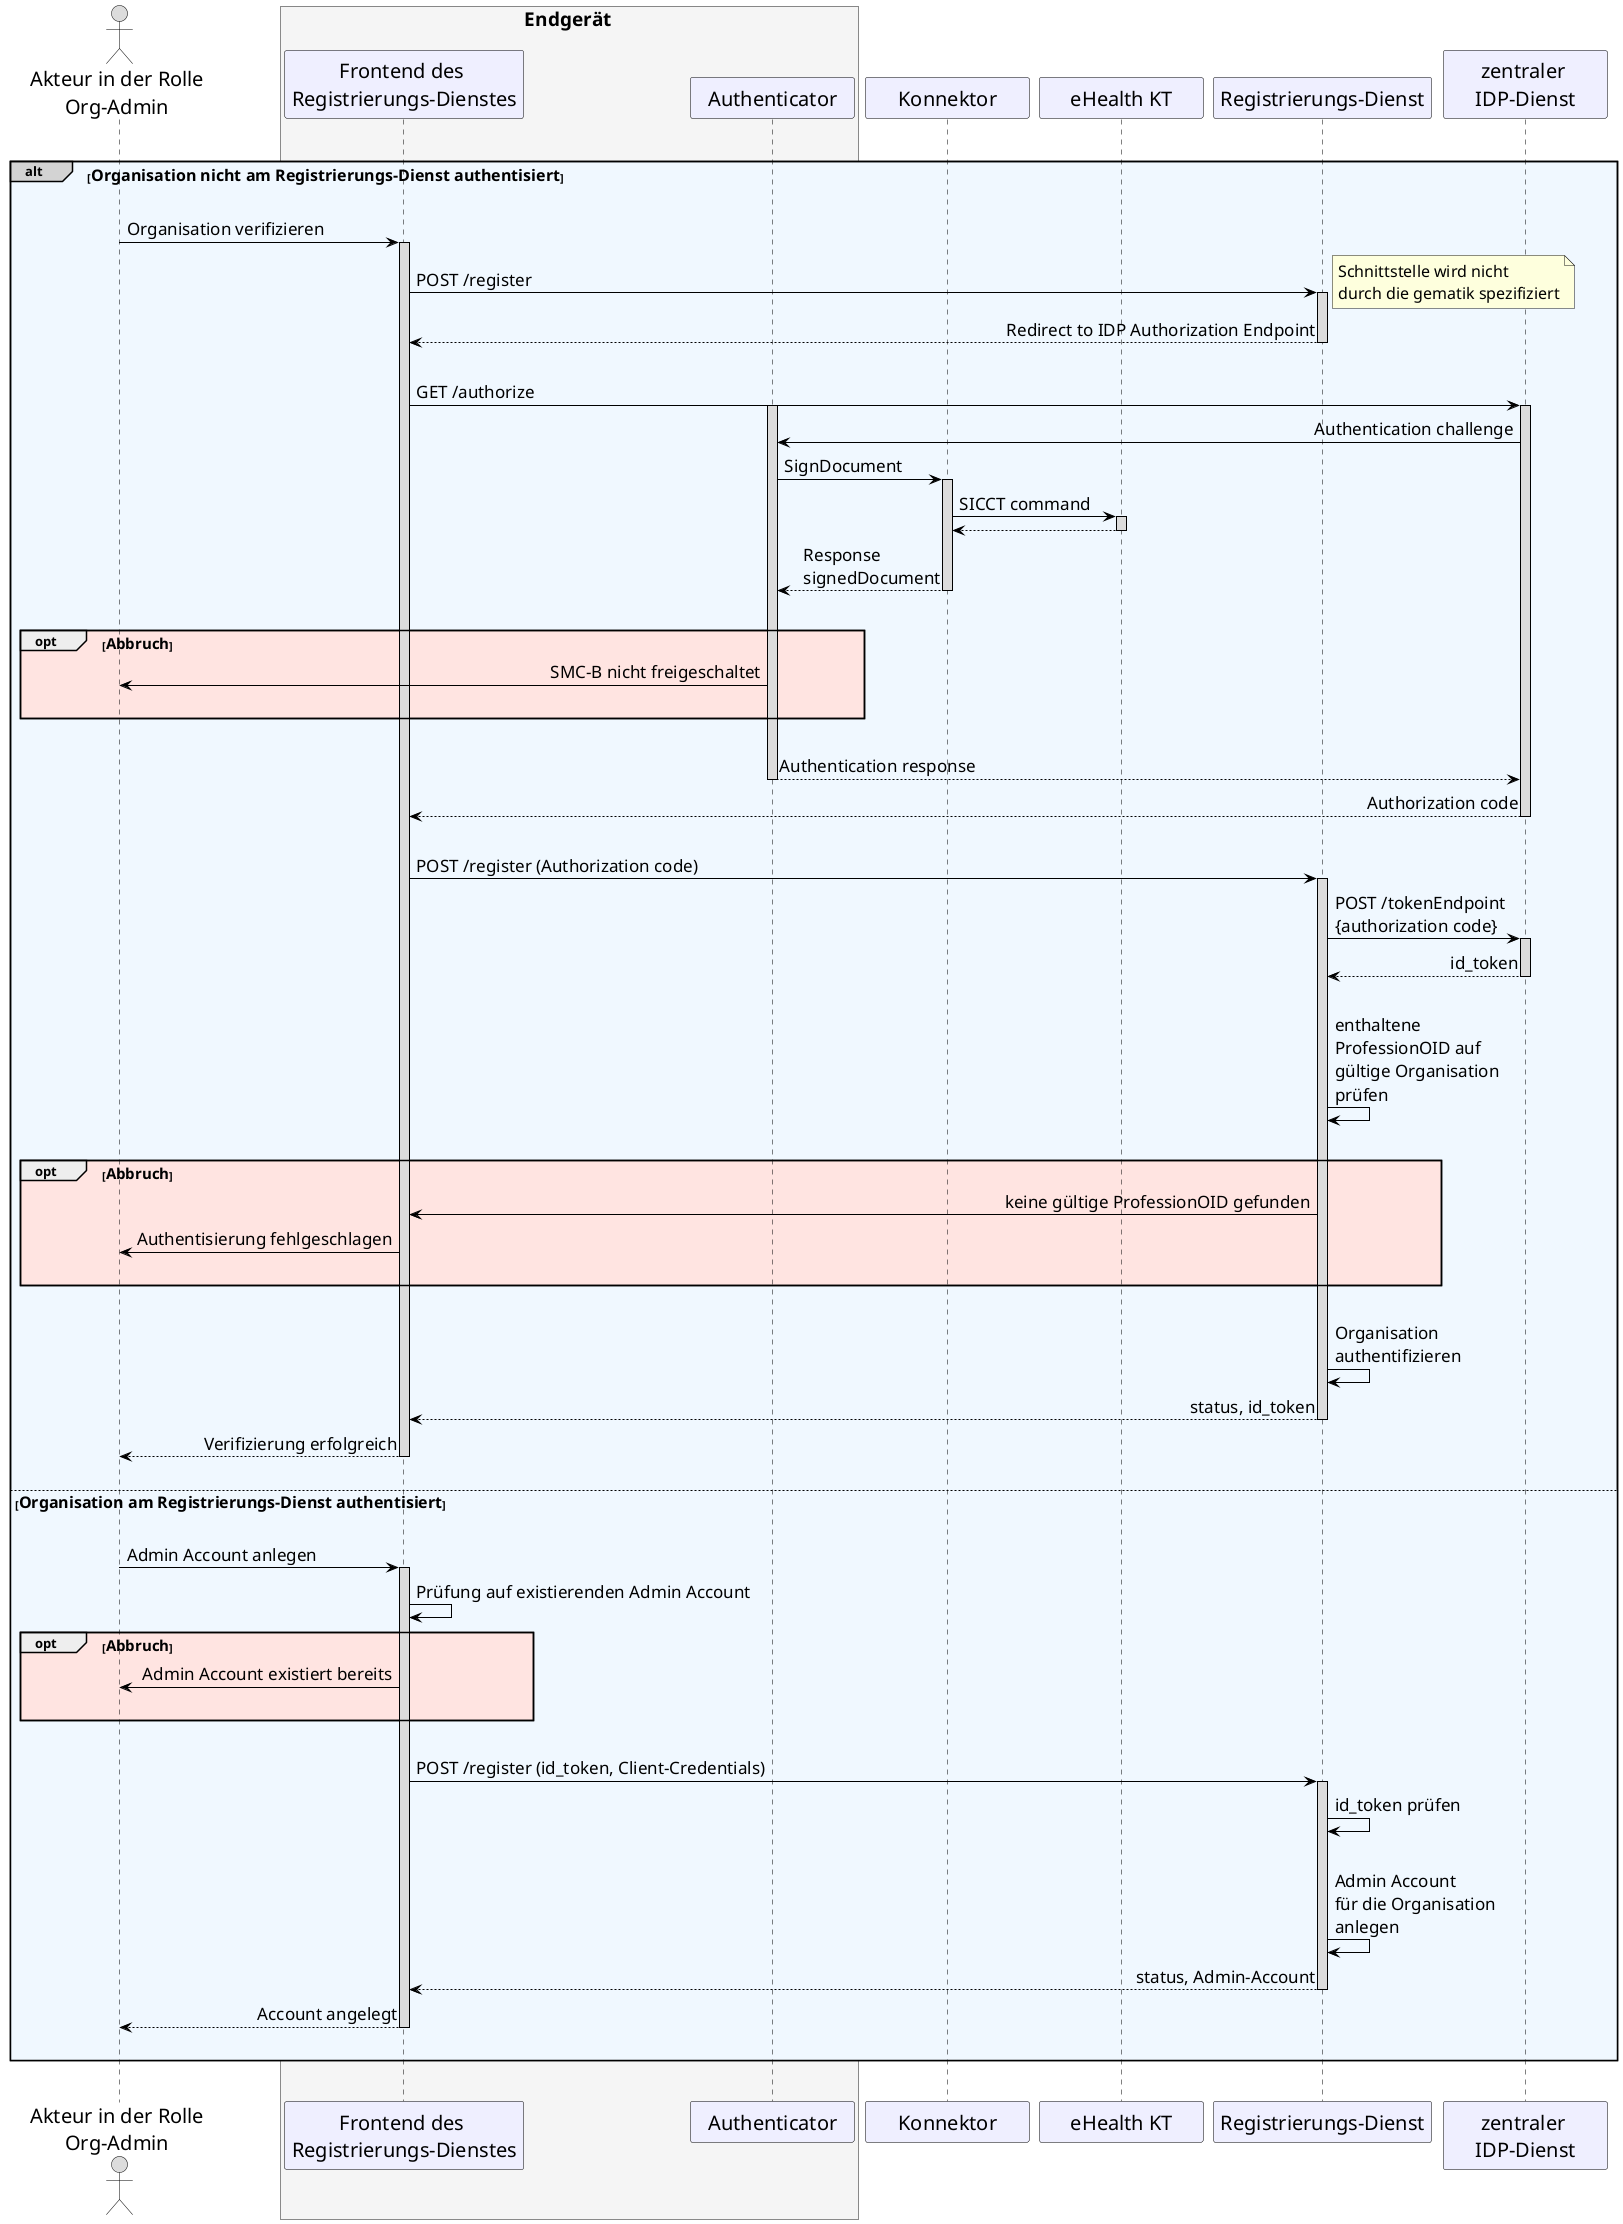 /' 
# TI-Messenger 1.1
# TI-Messenger-Dienst
# UC - 10103
# Sequence Diagram
# Name: Authentisieren einer Organisation am TI-Messenger-Dienst
'/

@startuml
skinparam sequenceMessageAlign direction
skinparam WrapWidth 300
skinparam minClassWidth 150
skinparam BoxPadding 1
scale max 2048 width

skinparam sequence {
ArrowColor black
ArrowFontSize 17
ActorBorderColor black
LifeLineBorderColor black
LifeLineBackgroundColor Gainsboro

ParticipantBorderColor Motivation
ParticipantBackgroundColor Motivation
ParticipantFontName Impact
ParticipantFontSize 20
ParticipantFontColor black
ParticipantBorderColor Black
ParticipantBackgroundColor MOTIVATION

ActorBackgroundColor Gainsboro
ActorFontColor black
ActorFontSize 20
ActorFontName Aapex
}

  actor oa as "Akteur in der Rolle\nOrg-Admin"
    box <size:19>Endgerät</size> #WhiteSmoke
    participant wb as "Frontend des \nRegistrierungs-Dienstes"
    participant au as "Authenticator"
    end box
  participant ko as "Konnektor"
  participant kt as "eHealth KT"
  participant rd as "Registrierungs-Dienst"
  participant ip as "zentraler \nIDP-Dienst"

|||
alt#LightGrey #AliceBlue <size:16>Organisation nicht am Registrierungs-Dienst authentisiert</size>
|||
      oa -> wb: Organisation verifizieren
        activate wb
      wb -> rd:POST /register 
      note right: <size:16>Schnittstelle wird nicht \n<size:16>durch die gematik spezifiziert</size>
        activate rd
      rd --> wb: Redirect to IDP Authorization Endpoint
        deactivate rd
      |||
      wb -> ip: GET /authorize
        activate au
        activate ip
      ip -> au: Authentication challenge
      au -> ko: SignDocument
        activate ko
      ko -> kt: SICCT command
        activate kt
      kt --> ko
        deactivate kt
      ko --> au: Response \nsignedDocument
      |||
        deactivate ko
    
    opt #MistyRose <size:15>Abbruch</size>
      au -> oa: SMC-B nicht freigeschaltet 
      |||
    end
      |||
      au -->ip: Authentication response
        deactivate au
      ip --> wb: Authorization code
        deactivate ip
      |||
      wb -> rd: POST /register (Authorization code)
        activate rd
      rd -> ip: POST /tokenEndpoint\n{authorization code}
        activate ip
      ip --> rd: id_token
        deactivate ip
      |||
      rd -> rd: enthaltene \nProfessionOID auf \ngültige Organisation \nprüfen
      |||
      
    opt #MistyRose <size:15>Abbruch</size>
      rd -> wb: keine gültige ProfessionOID gefunden
      wb -> oa: Authentisierung fehlgeschlagen
      |||
    end  
    
      |||
      rd-> rd: Organisation \nauthentifizieren
      rd --> wb: status, id_token
        deactivate rd
      wb --> oa: Verifizierung erfolgreich
        deactivate wb
      |||  
      
      else <size:16>Organisation am Registrierungs-Dienst authentisiert</size>
        |||
        oa -> wb: Admin Account anlegen
          activate wb
        wb -> wb: Prüfung auf existierenden Admin Account
         opt #MistyRose <size:15>Abbruch</size>
         wb -> oa: Admin Account existiert bereits
         |||
        end  
         |||
        wb -> rd: POST /register (id_token, Client-Credentials)
          activate rd
        rd -> rd: id_token prüfen
        |||
        rd -> rd: Admin Account \nfür die Organisation \nanlegen
        rd --> wb: status, Admin-Account
          deactivate rd
        wb --> oa: Account angelegt
          deactivate wb
        |||
end
|||
@enduml
